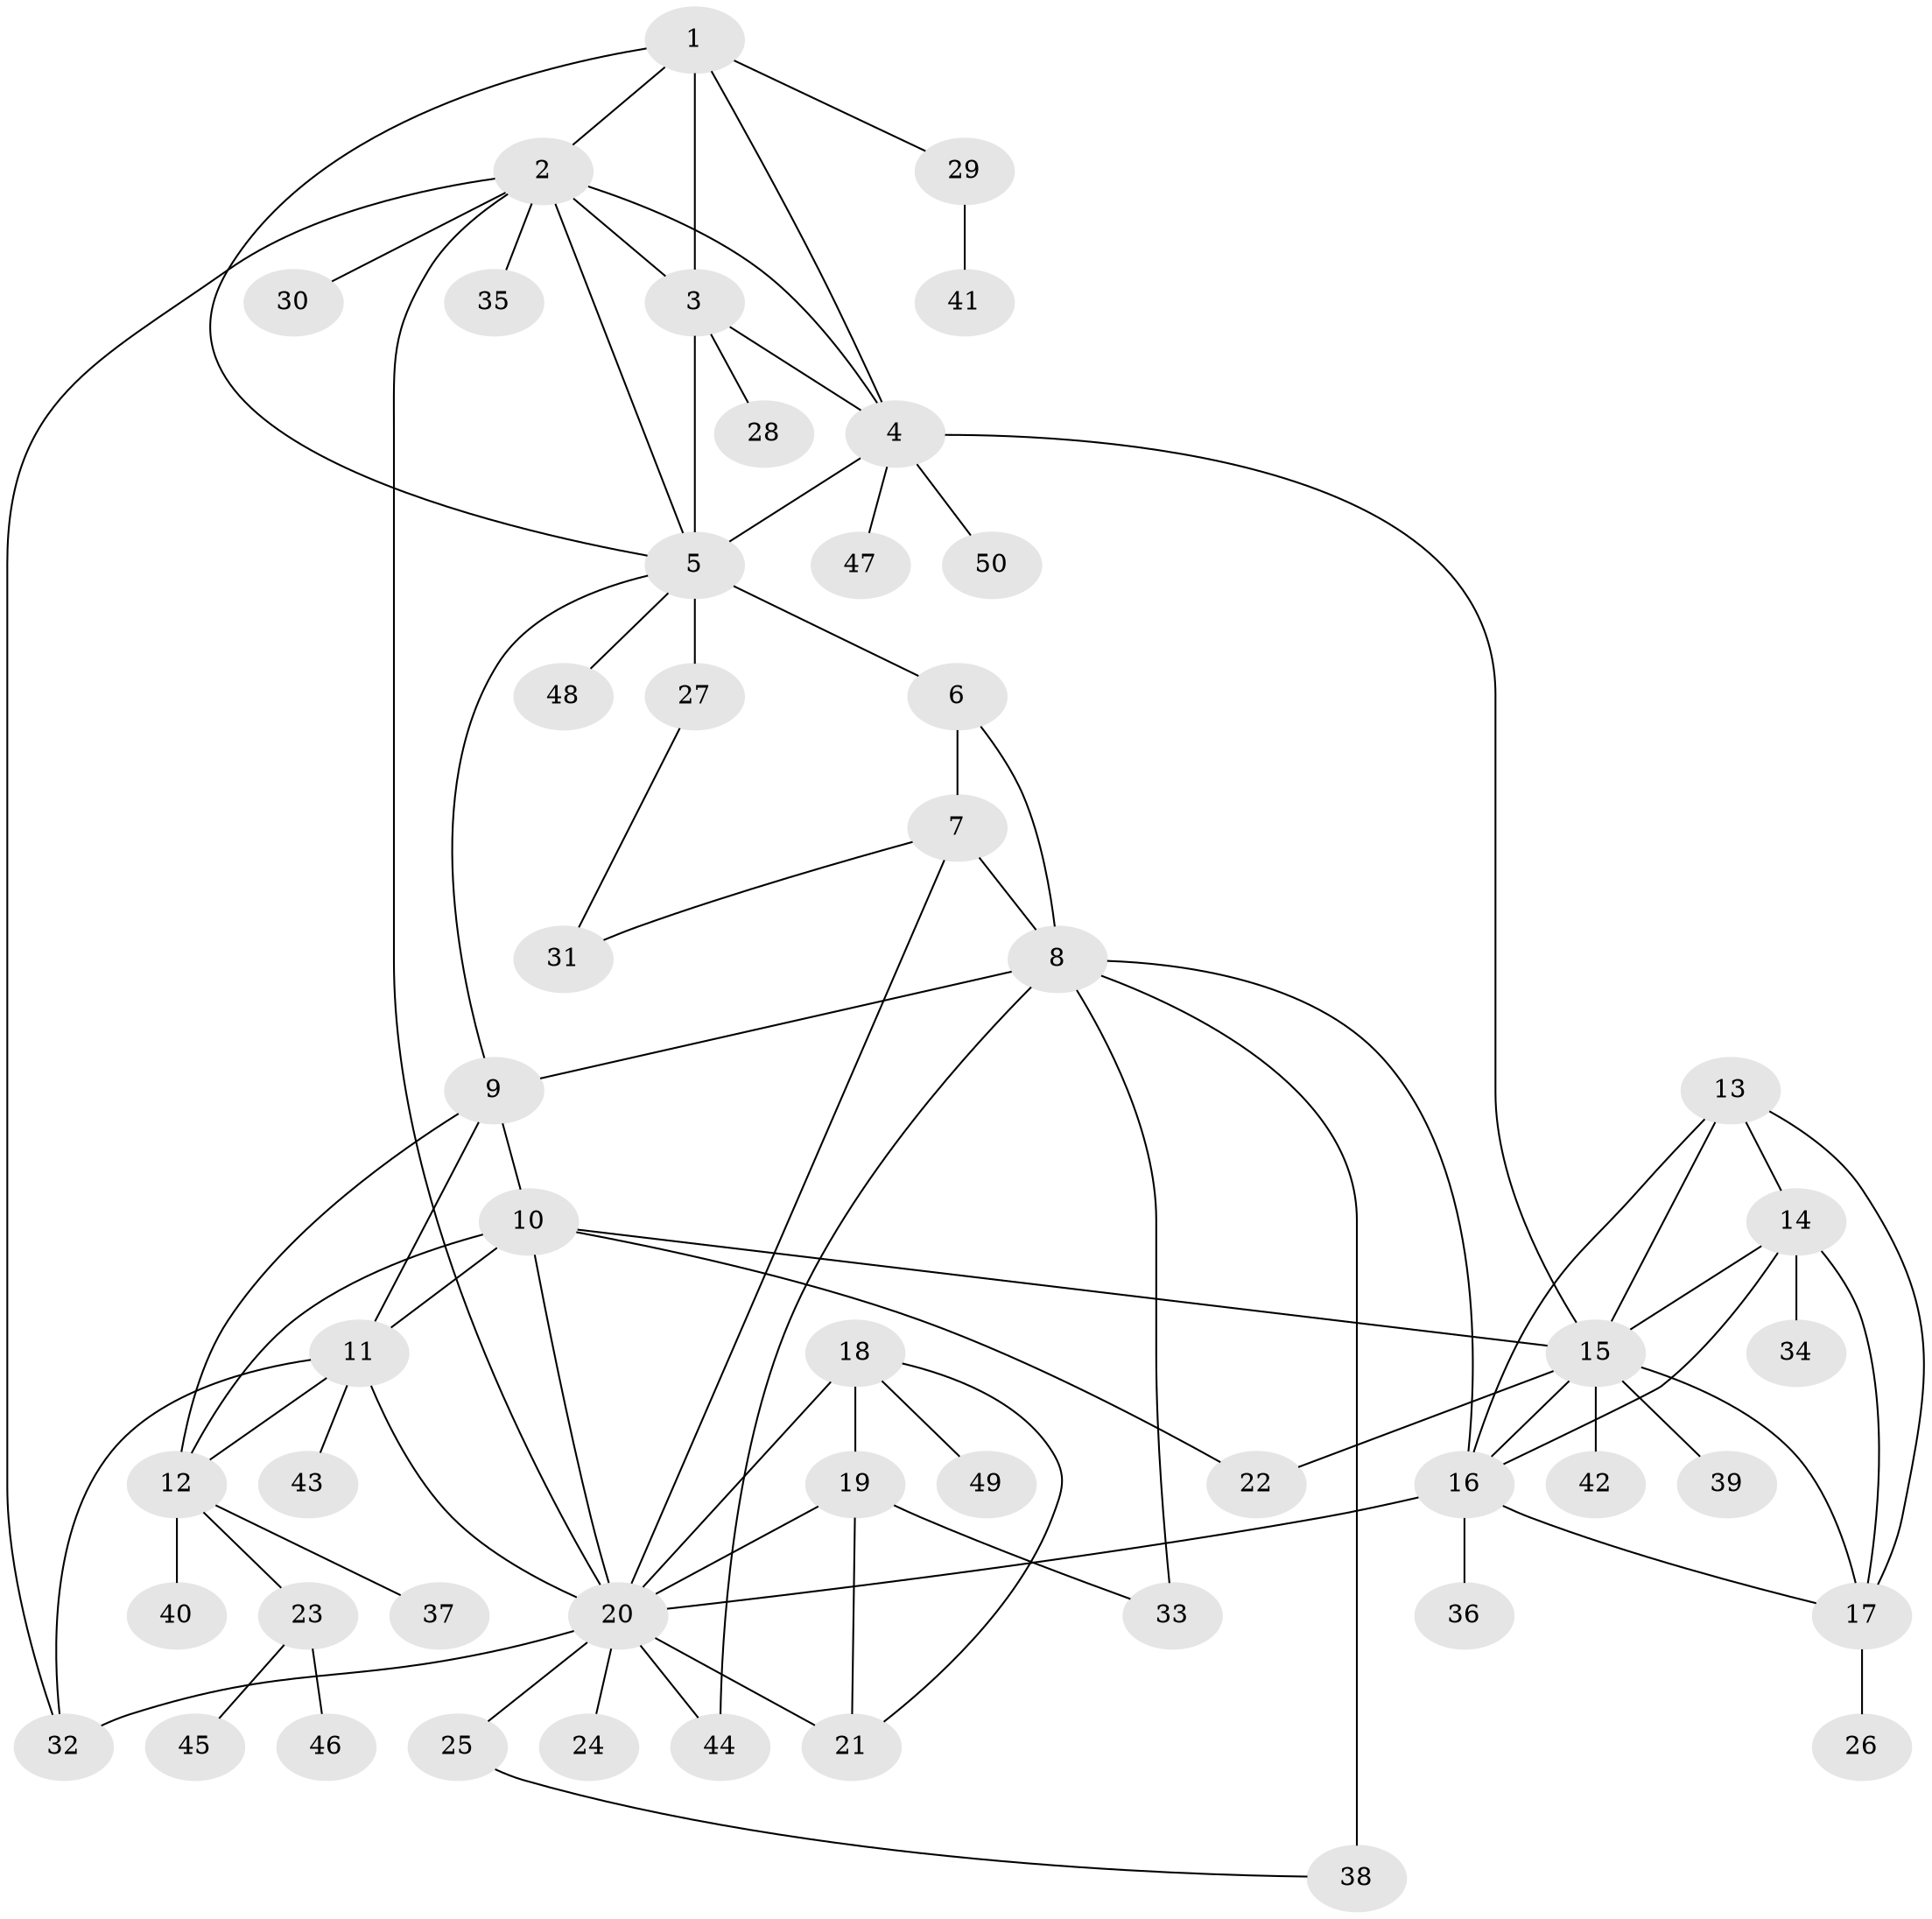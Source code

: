 // original degree distribution, {6: 0.05, 9: 0.02, 8: 0.07, 12: 0.02, 5: 0.03, 4: 0.03, 11: 0.02, 7: 0.02, 1: 0.58, 2: 0.11, 3: 0.05}
// Generated by graph-tools (version 1.1) at 2025/52/03/04/25 22:52:33]
// undirected, 50 vertices, 82 edges
graph export_dot {
  node [color=gray90,style=filled];
  1;
  2;
  3;
  4;
  5;
  6;
  7;
  8;
  9;
  10;
  11;
  12;
  13;
  14;
  15;
  16;
  17;
  18;
  19;
  20;
  21;
  22;
  23;
  24;
  25;
  26;
  27;
  28;
  29;
  30;
  31;
  32;
  33;
  34;
  35;
  36;
  37;
  38;
  39;
  40;
  41;
  42;
  43;
  44;
  45;
  46;
  47;
  48;
  49;
  50;
  1 -- 2 [weight=1.0];
  1 -- 3 [weight=1.0];
  1 -- 4 [weight=1.0];
  1 -- 5 [weight=1.0];
  1 -- 29 [weight=1.0];
  2 -- 3 [weight=1.0];
  2 -- 4 [weight=1.0];
  2 -- 5 [weight=1.0];
  2 -- 20 [weight=1.0];
  2 -- 30 [weight=1.0];
  2 -- 32 [weight=1.0];
  2 -- 35 [weight=1.0];
  3 -- 4 [weight=1.0];
  3 -- 5 [weight=1.0];
  3 -- 28 [weight=1.0];
  4 -- 5 [weight=1.0];
  4 -- 15 [weight=1.0];
  4 -- 47 [weight=1.0];
  4 -- 50 [weight=1.0];
  5 -- 6 [weight=1.0];
  5 -- 9 [weight=1.0];
  5 -- 27 [weight=4.0];
  5 -- 48 [weight=1.0];
  6 -- 7 [weight=3.0];
  6 -- 8 [weight=1.0];
  7 -- 8 [weight=3.0];
  7 -- 20 [weight=1.0];
  7 -- 31 [weight=1.0];
  8 -- 9 [weight=1.0];
  8 -- 16 [weight=1.0];
  8 -- 33 [weight=1.0];
  8 -- 38 [weight=3.0];
  8 -- 44 [weight=1.0];
  9 -- 10 [weight=2.0];
  9 -- 11 [weight=2.0];
  9 -- 12 [weight=2.0];
  10 -- 11 [weight=1.0];
  10 -- 12 [weight=1.0];
  10 -- 15 [weight=1.0];
  10 -- 20 [weight=1.0];
  10 -- 22 [weight=4.0];
  11 -- 12 [weight=1.0];
  11 -- 20 [weight=1.0];
  11 -- 32 [weight=1.0];
  11 -- 43 [weight=1.0];
  12 -- 23 [weight=1.0];
  12 -- 37 [weight=1.0];
  12 -- 40 [weight=1.0];
  13 -- 14 [weight=1.0];
  13 -- 15 [weight=1.0];
  13 -- 16 [weight=1.0];
  13 -- 17 [weight=1.0];
  14 -- 15 [weight=1.0];
  14 -- 16 [weight=1.0];
  14 -- 17 [weight=1.0];
  14 -- 34 [weight=4.0];
  15 -- 16 [weight=1.0];
  15 -- 17 [weight=1.0];
  15 -- 22 [weight=1.0];
  15 -- 39 [weight=1.0];
  15 -- 42 [weight=2.0];
  16 -- 17 [weight=1.0];
  16 -- 20 [weight=1.0];
  16 -- 36 [weight=1.0];
  17 -- 26 [weight=3.0];
  18 -- 19 [weight=1.0];
  18 -- 20 [weight=2.0];
  18 -- 21 [weight=1.0];
  18 -- 49 [weight=1.0];
  19 -- 20 [weight=2.0];
  19 -- 21 [weight=1.0];
  19 -- 33 [weight=2.0];
  20 -- 21 [weight=4.0];
  20 -- 24 [weight=1.0];
  20 -- 25 [weight=1.0];
  20 -- 32 [weight=1.0];
  20 -- 44 [weight=1.0];
  23 -- 45 [weight=1.0];
  23 -- 46 [weight=1.0];
  25 -- 38 [weight=1.0];
  27 -- 31 [weight=1.0];
  29 -- 41 [weight=1.0];
}
